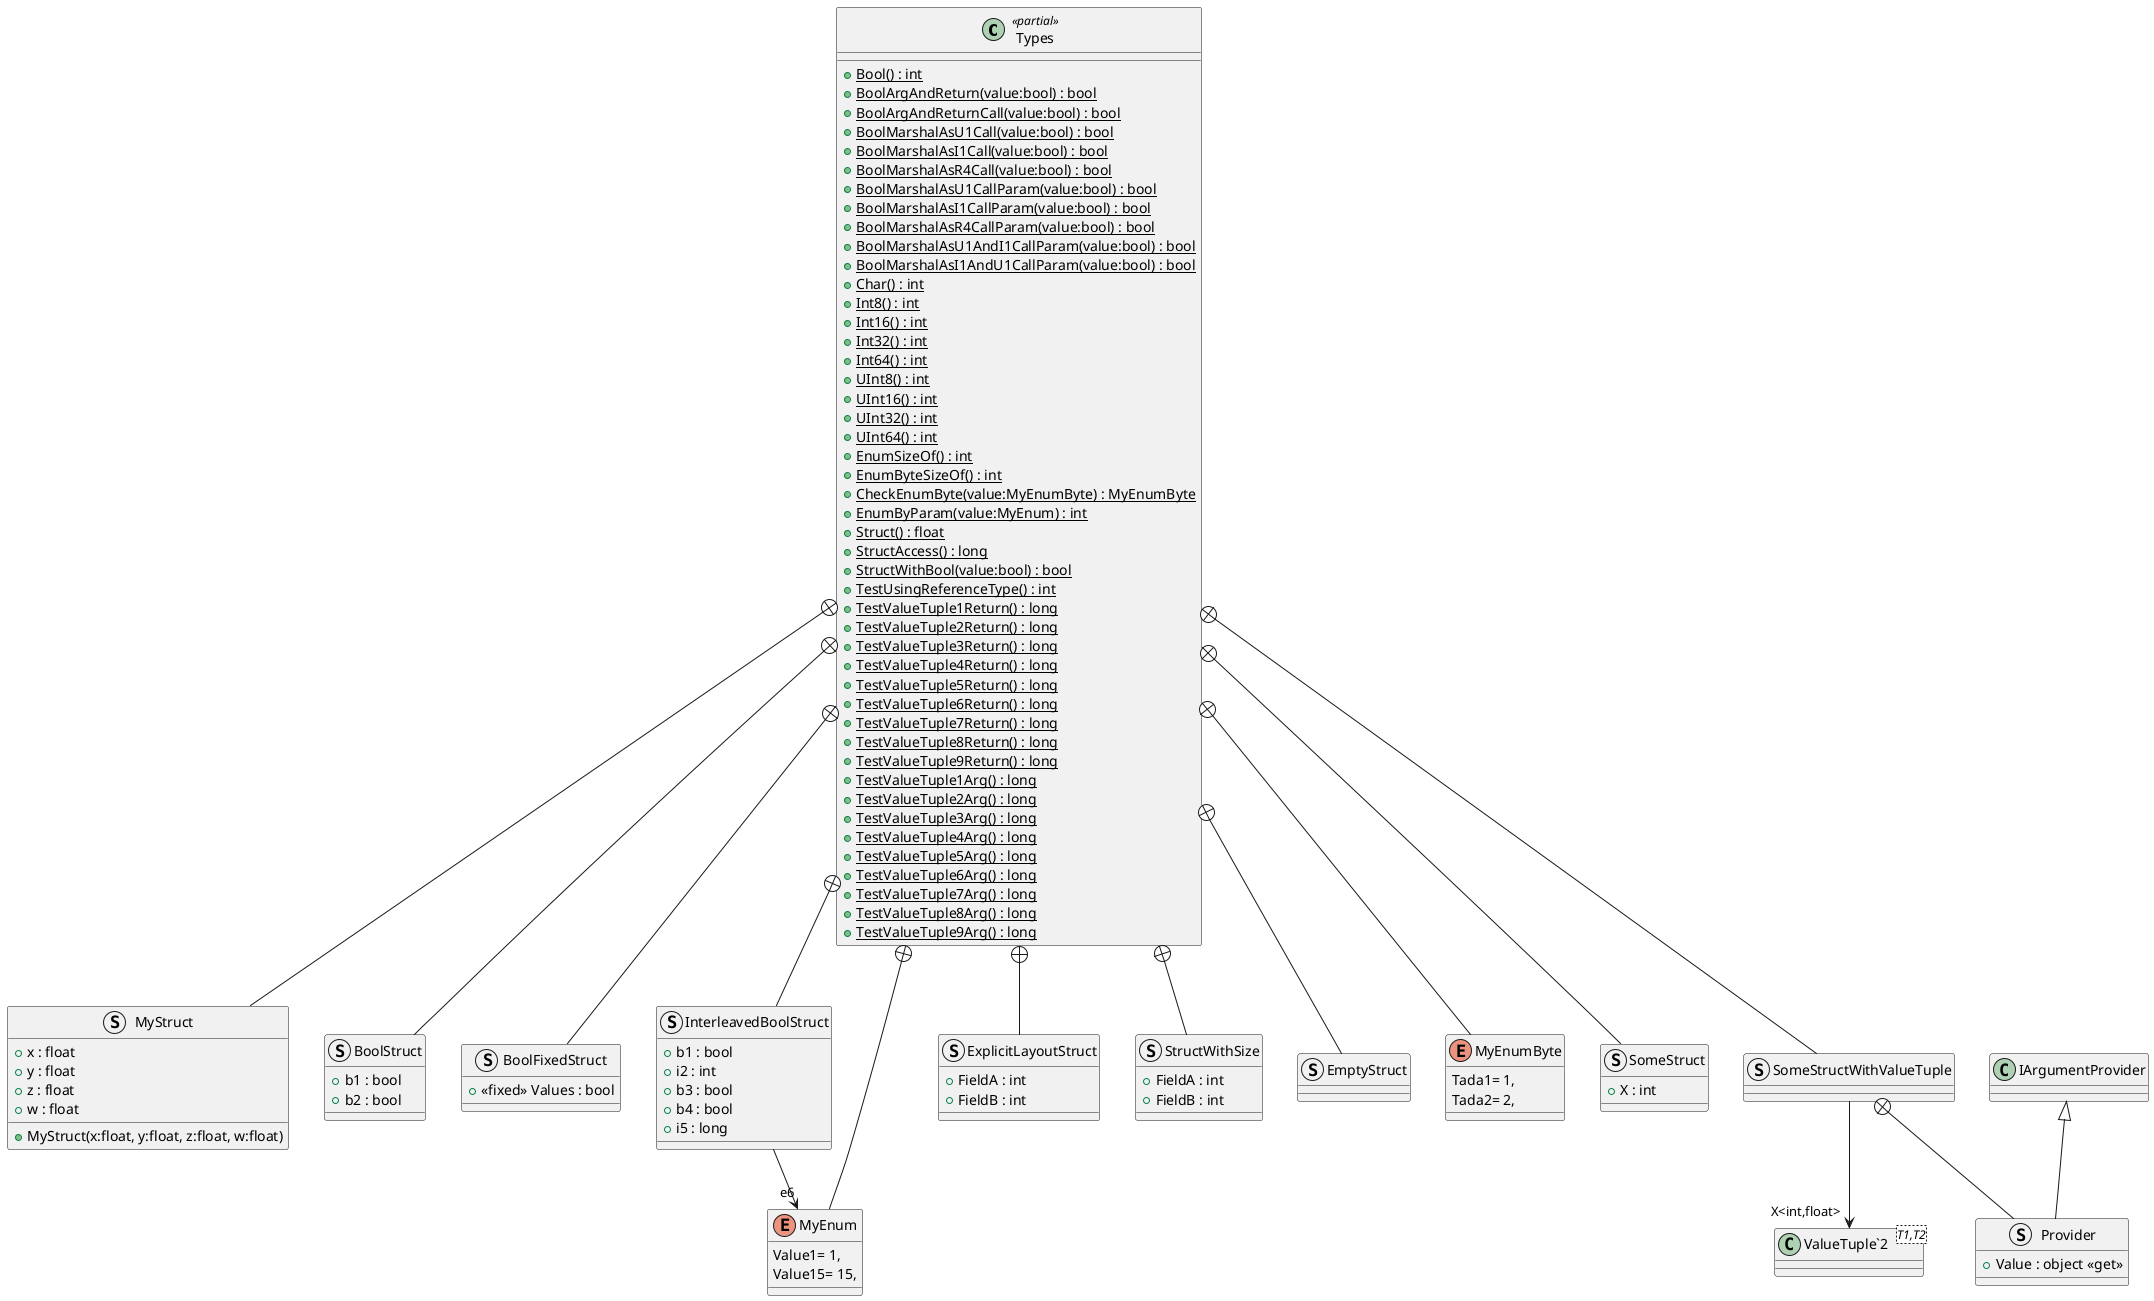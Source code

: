 @startuml
class Types <<partial>> {
    + {static} Bool() : int
    + {static} BoolArgAndReturn(value:bool) : bool
    + {static} BoolArgAndReturnCall(value:bool) : bool
    + {static} BoolMarshalAsU1Call(value:bool) : bool
    + {static} BoolMarshalAsI1Call(value:bool) : bool
    + {static} BoolMarshalAsR4Call(value:bool) : bool
    + {static} BoolMarshalAsU1CallParam(value:bool) : bool
    + {static} BoolMarshalAsI1CallParam(value:bool) : bool
    + {static} BoolMarshalAsR4CallParam(value:bool) : bool
    + {static} BoolMarshalAsU1AndI1CallParam(value:bool) : bool
    + {static} BoolMarshalAsI1AndU1CallParam(value:bool) : bool
    + {static} Char() : int
    + {static} Int8() : int
    + {static} Int16() : int
    + {static} Int32() : int
    + {static} Int64() : int
    + {static} UInt8() : int
    + {static} UInt16() : int
    + {static} UInt32() : int
    + {static} UInt64() : int
    + {static} EnumSizeOf() : int
    + {static} EnumByteSizeOf() : int
    + {static} CheckEnumByte(value:MyEnumByte) : MyEnumByte
    + {static} EnumByParam(value:MyEnum) : int
    + {static} Struct() : float
    + {static} StructAccess() : long
    + {static} StructWithBool(value:bool) : bool
    + {static} TestUsingReferenceType() : int
    + {static} TestValueTuple1Return() : long
    + {static} TestValueTuple2Return() : long
    + {static} TestValueTuple3Return() : long
    + {static} TestValueTuple4Return() : long
    + {static} TestValueTuple5Return() : long
    + {static} TestValueTuple6Return() : long
    + {static} TestValueTuple7Return() : long
    + {static} TestValueTuple8Return() : long
    + {static} TestValueTuple9Return() : long
    + {static} TestValueTuple1Arg() : long
    + {static} TestValueTuple2Arg() : long
    + {static} TestValueTuple3Arg() : long
    + {static} TestValueTuple4Arg() : long
    + {static} TestValueTuple5Arg() : long
    + {static} TestValueTuple6Arg() : long
    + {static} TestValueTuple7Arg() : long
    + {static} TestValueTuple8Arg() : long
    + {static} TestValueTuple9Arg() : long
}
struct MyStruct {
    + MyStruct(x:float, y:float, z:float, w:float)
    + x : float
    + y : float
    + z : float
    + w : float
}
struct BoolStruct {
    + b1 : bool
    + b2 : bool
}
struct BoolFixedStruct {
    + <<fixed>> Values : bool
}
struct InterleavedBoolStruct {
    + b1 : bool
    + i2 : int
    + b3 : bool
    + b4 : bool
    + i5 : long
}
enum MyEnum {
    Value1= 1,
    Value15= 15,
}
struct ExplicitLayoutStruct {
    + FieldA : int
    + FieldB : int
}
struct StructWithSize {
    + FieldA : int
    + FieldB : int
}
struct EmptyStruct {
}
enum MyEnumByte {
    Tada1= 1,
    Tada2= 2,
}
struct SomeStruct {
    + X : int
}
struct SomeStructWithValueTuple {
}
class "ValueTuple`2"<T1,T2> {
}
struct Provider {
    + Value : object <<get>>
}
Types +-- MyStruct
Types +-- BoolStruct
Types +-- BoolFixedStruct
Types +-- InterleavedBoolStruct
InterleavedBoolStruct --> "e6" MyEnum
Types +-- MyEnum
Types +-- ExplicitLayoutStruct
Types +-- StructWithSize
Types +-- EmptyStruct
Types +-- MyEnumByte
Types +-- SomeStruct
Types +-- SomeStructWithValueTuple
SomeStructWithValueTuple --> "X<int,float>" "ValueTuple`2"
SomeStructWithValueTuple +-- Provider
IArgumentProvider <|-- Provider
@enduml
